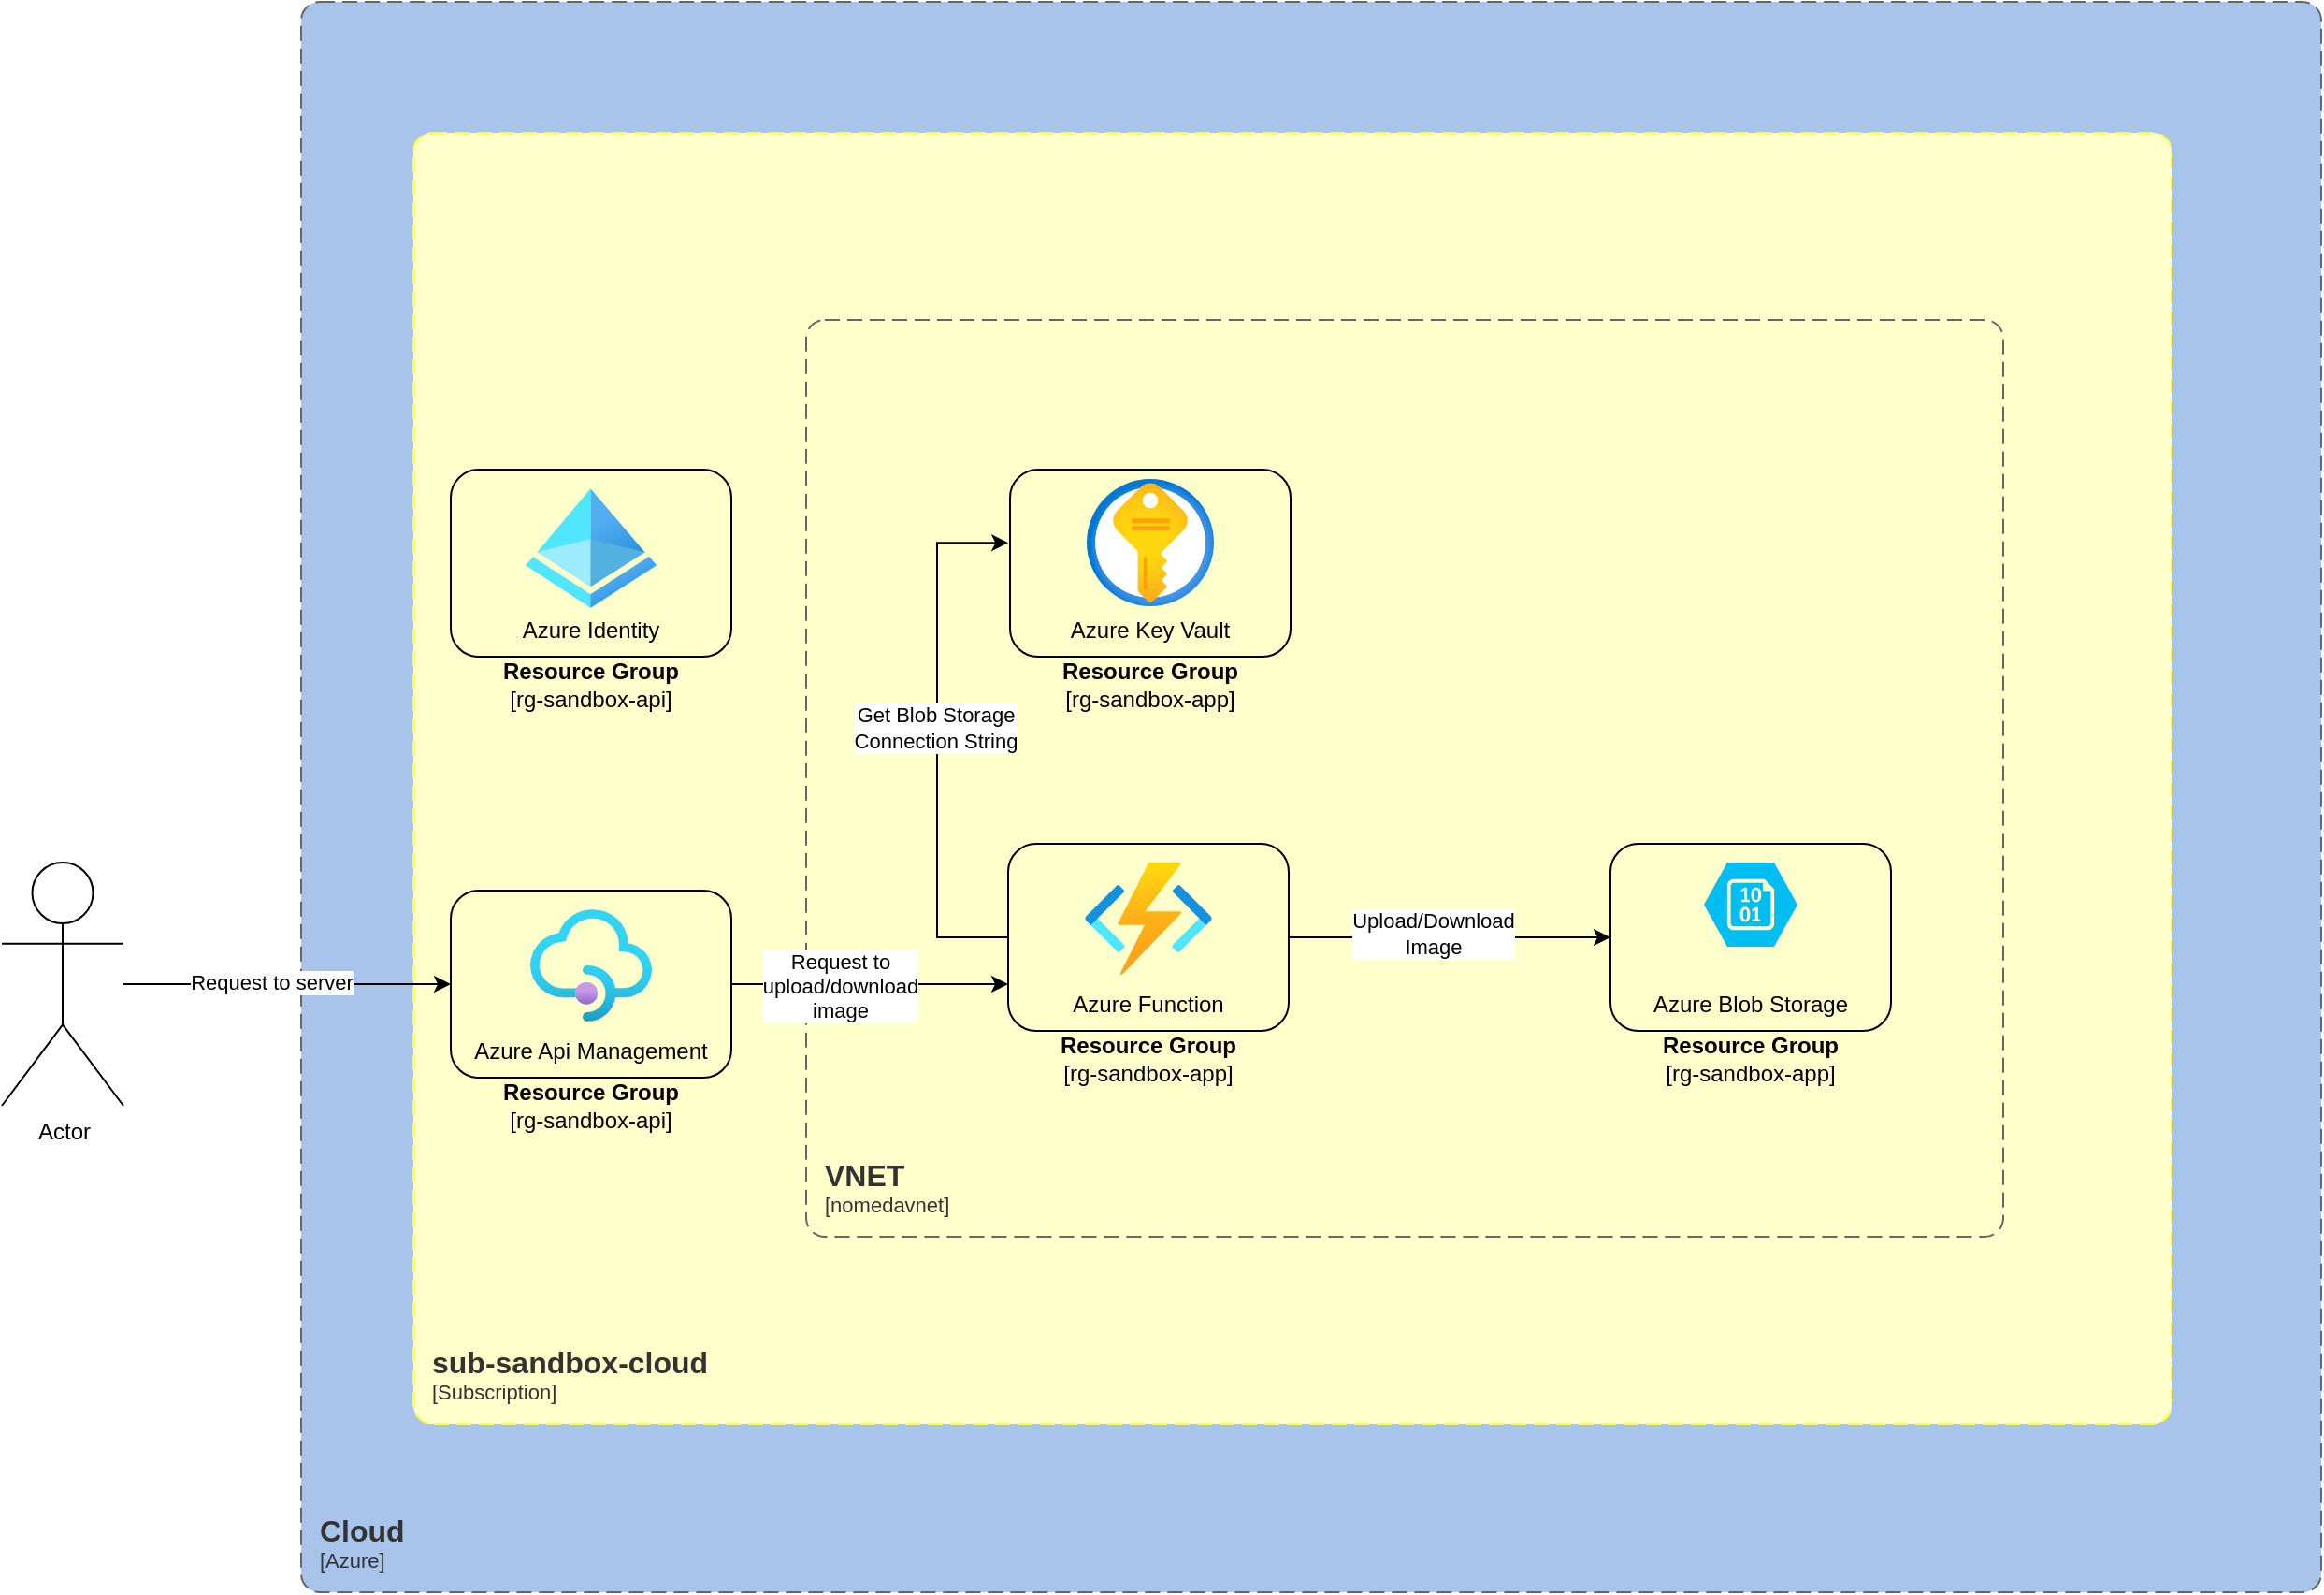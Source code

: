 <mxfile version="27.0.5">
  <diagram name="Página-1" id="gpNOYjVd6HxU8vN9J9q5">
    <mxGraphModel dx="3204" dy="2584" grid="1" gridSize="10" guides="1" tooltips="1" connect="1" arrows="1" fold="1" page="1" pageScale="1" pageWidth="827" pageHeight="1169" math="0" shadow="0">
      <root>
        <mxCell id="0" />
        <mxCell id="1" parent="0" />
        <object placeholders="1" c4Name="Cloud" c4Type="" c4Application="Azure" label="&lt;font style=&quot;font-size: 16px&quot;&gt;&lt;b&gt;&lt;div style=&quot;text-align: left&quot;&gt;%c4Name%&lt;/div&gt;&lt;/b&gt;&lt;/font&gt;&lt;div style=&quot;text-align: left&quot;&gt;[%c4Application%]&lt;/div&gt;" id="YXVcPwX8FtpRiKQenqQ3-1">
          <mxCell style="rounded=1;fontSize=11;whiteSpace=wrap;html=1;dashed=1;arcSize=20;fillColor=#A9C4EB;strokeColor=#666666;fontColor=#333333;labelBackgroundColor=none;align=left;verticalAlign=bottom;labelBorderColor=none;spacingTop=0;spacing=10;dashPattern=8 4;metaEdit=1;rotatable=0;perimeter=rectanglePerimeter;noLabel=0;labelPadding=0;allowArrows=0;connectable=0;expand=0;recursiveResize=0;editable=1;pointerEvents=0;absoluteArcSize=1;points=[[0.25,0,0],[0.5,0,0],[0.75,0,0],[1,0.25,0],[1,0.5,0],[1,0.75,0],[0.75,1,0],[0.5,1,0],[0.25,1,0],[0,0.75,0],[0,0.5,0],[0,0.25,0]];" parent="1" vertex="1">
            <mxGeometry x="-40" y="-210" width="1080" height="850" as="geometry" />
          </mxCell>
        </object>
        <object placeholders="1" c4Name="sub-sandbox-cloud" c4Type="" c4Application="Subscription" label="&lt;font style=&quot;font-size: 16px&quot;&gt;&lt;b&gt;&lt;div style=&quot;text-align: left&quot;&gt;%c4Name%&lt;/div&gt;&lt;/b&gt;&lt;/font&gt;&lt;div style=&quot;text-align: left&quot;&gt;[%c4Application%]&lt;/div&gt;" id="YXVcPwX8FtpRiKQenqQ3-2">
          <mxCell style="rounded=1;fontSize=11;whiteSpace=wrap;html=1;dashed=1;arcSize=20;fillColor=#FFFFCC;strokeColor=#FFFF31;fontColor=#333333;labelBackgroundColor=none;align=left;verticalAlign=bottom;labelBorderColor=none;spacingTop=0;spacing=10;dashPattern=8 4;metaEdit=1;rotatable=0;perimeter=rectanglePerimeter;noLabel=0;labelPadding=0;allowArrows=0;connectable=0;expand=0;recursiveResize=0;editable=1;pointerEvents=0;absoluteArcSize=1;points=[[0.25,0,0],[0.5,0,0],[0.75,0,0],[1,0.25,0],[1,0.5,0],[1,0.75,0],[0.75,1,0],[0.5,1,0],[0.25,1,0],[0,0.75,0],[0,0.5,0],[0,0.25,0]];" parent="1" vertex="1">
            <mxGeometry x="20" y="-140" width="940" height="690" as="geometry" />
          </mxCell>
        </object>
        <object placeholders="1" c4Name="VNET" c4Type="" c4Application="nomedavnet" label="&lt;font style=&quot;font-size: 16px&quot;&gt;&lt;b&gt;&lt;div style=&quot;text-align: left&quot;&gt;%c4Name%&lt;/div&gt;&lt;/b&gt;&lt;/font&gt;&lt;div style=&quot;text-align: left&quot;&gt;[%c4Application%]&lt;/div&gt;" id="YXVcPwX8FtpRiKQenqQ3-5">
          <mxCell style="rounded=1;fontSize=11;whiteSpace=wrap;html=1;dashed=1;arcSize=20;fillColor=none;strokeColor=#666666;fontColor=#333333;labelBackgroundColor=none;align=left;verticalAlign=bottom;labelBorderColor=none;spacingTop=0;spacing=10;dashPattern=8 4;metaEdit=1;rotatable=0;perimeter=rectanglePerimeter;noLabel=0;labelPadding=0;allowArrows=0;connectable=0;expand=0;recursiveResize=0;editable=1;pointerEvents=0;absoluteArcSize=1;points=[[0.25,0,0],[0.5,0,0],[0.75,0,0],[1,0.25,0],[1,0.5,0],[1,0.75,0],[0.75,1,0],[0.5,1,0],[0.25,1,0],[0,0.75,0],[0,0.5,0],[0,0.25,0]];" parent="1" vertex="1">
            <mxGeometry x="230" y="-40" width="640" height="490" as="geometry" />
          </mxCell>
        </object>
        <mxCell id="fhZvTXo2q_ykCYD8lwFD-10" value="" style="group" parent="1" vertex="1" connectable="0">
          <mxGeometry x="338" y="240" width="150" height="130" as="geometry" />
        </mxCell>
        <mxCell id="fhZvTXo2q_ykCYD8lwFD-1" value="&lt;br&gt;&lt;br&gt;&lt;br&gt;&lt;br&gt;&lt;br&gt;Azure Function" style="rounded=1;whiteSpace=wrap;html=1;fillColor=none;" parent="fhZvTXo2q_ykCYD8lwFD-10" vertex="1">
          <mxGeometry width="150" height="100" as="geometry" />
        </mxCell>
        <mxCell id="fhZvTXo2q_ykCYD8lwFD-2" value="" style="image;aspect=fixed;html=1;points=[];align=center;fontSize=12;image=img/lib/azure2/compute/Function_Apps.svg;" parent="fhZvTXo2q_ykCYD8lwFD-10" vertex="1">
          <mxGeometry x="41" y="10" width="68" height="60" as="geometry" />
        </mxCell>
        <mxCell id="fhZvTXo2q_ykCYD8lwFD-9" value="&lt;b&gt;Resource Group&lt;/b&gt;&lt;br&gt;[rg-sandbox&lt;font style=&quot;color: rgb(0, 0, 0);&quot;&gt;-&lt;span style=&quot;background-color: transparent;&quot;&gt;app]&lt;/span&gt;&lt;/font&gt;" style="text;html=1;align=center;verticalAlign=middle;whiteSpace=wrap;rounded=0;fontColor=#000000;" parent="fhZvTXo2q_ykCYD8lwFD-10" vertex="1">
          <mxGeometry x="15" y="100" width="120" height="30" as="geometry" />
        </mxCell>
        <mxCell id="fhZvTXo2q_ykCYD8lwFD-11" value="" style="group" parent="1" vertex="1" connectable="0">
          <mxGeometry x="339" y="40" width="150" height="130" as="geometry" />
        </mxCell>
        <mxCell id="fhZvTXo2q_ykCYD8lwFD-12" value="&lt;br&gt;&lt;br&gt;&lt;br&gt;&lt;br&gt;&lt;br&gt;Azure Key Vault" style="rounded=1;whiteSpace=wrap;html=1;fillColor=none;" parent="fhZvTXo2q_ykCYD8lwFD-11" vertex="1">
          <mxGeometry width="150" height="100" as="geometry" />
        </mxCell>
        <mxCell id="fhZvTXo2q_ykCYD8lwFD-14" value="&lt;b&gt;Resource Group&lt;/b&gt;&lt;br&gt;[rg-sandbox&lt;font style=&quot;color: rgb(0, 0, 0);&quot;&gt;-&lt;span style=&quot;background-color: transparent;&quot;&gt;app]&lt;/span&gt;&lt;/font&gt;" style="text;html=1;align=center;verticalAlign=middle;whiteSpace=wrap;rounded=0;fontColor=#000000;" parent="fhZvTXo2q_ykCYD8lwFD-11" vertex="1">
          <mxGeometry x="15" y="100" width="120" height="30" as="geometry" />
        </mxCell>
        <mxCell id="fhZvTXo2q_ykCYD8lwFD-15" value="" style="image;aspect=fixed;html=1;points=[];align=center;fontSize=12;image=img/lib/azure2/security/Key_Vaults.svg;" parent="fhZvTXo2q_ykCYD8lwFD-11" vertex="1">
          <mxGeometry x="41" y="5" width="68" height="68" as="geometry" />
        </mxCell>
        <mxCell id="fhZvTXo2q_ykCYD8lwFD-16" style="edgeStyle=orthogonalEdgeStyle;rounded=0;orthogonalLoop=1;jettySize=auto;html=1;exitX=0;exitY=0.5;exitDx=0;exitDy=0;entryX=-0.006;entryY=0.391;entryDx=0;entryDy=0;entryPerimeter=0;" parent="1" source="fhZvTXo2q_ykCYD8lwFD-1" target="fhZvTXo2q_ykCYD8lwFD-12" edge="1">
          <mxGeometry relative="1" as="geometry">
            <Array as="points">
              <mxPoint x="300" y="290" />
              <mxPoint x="300" y="79" />
            </Array>
          </mxGeometry>
        </mxCell>
        <mxCell id="fhZvTXo2q_ykCYD8lwFD-32" value="Get Blob Storage&lt;br&gt;Connection String" style="edgeLabel;html=1;align=center;verticalAlign=middle;resizable=0;points=[];" parent="fhZvTXo2q_ykCYD8lwFD-16" vertex="1" connectable="0">
          <mxGeometry x="0.05" y="1" relative="1" as="geometry">
            <mxPoint as="offset" />
          </mxGeometry>
        </mxCell>
        <mxCell id="fhZvTXo2q_ykCYD8lwFD-17" value="" style="group" parent="1" vertex="1" connectable="0">
          <mxGeometry x="660" y="240" width="150" height="130" as="geometry" />
        </mxCell>
        <mxCell id="fhZvTXo2q_ykCYD8lwFD-18" value="&lt;br&gt;&lt;br&gt;&lt;br&gt;&lt;br&gt;&lt;br&gt;Azure Blob Storage" style="rounded=1;whiteSpace=wrap;html=1;fillColor=none;" parent="fhZvTXo2q_ykCYD8lwFD-17" vertex="1">
          <mxGeometry width="150" height="100" as="geometry" />
        </mxCell>
        <mxCell id="fhZvTXo2q_ykCYD8lwFD-20" value="&lt;b&gt;Resource Group&lt;/b&gt;&lt;br&gt;[rg-sandbox&lt;font style=&quot;color: rgb(0, 0, 0);&quot;&gt;-&lt;span style=&quot;background-color: transparent;&quot;&gt;app]&lt;/span&gt;&lt;/font&gt;" style="text;html=1;align=center;verticalAlign=middle;whiteSpace=wrap;rounded=0;fontColor=#000000;" parent="fhZvTXo2q_ykCYD8lwFD-17" vertex="1">
          <mxGeometry x="15" y="100" width="120" height="30" as="geometry" />
        </mxCell>
        <mxCell id="fhZvTXo2q_ykCYD8lwFD-21" value="" style="verticalLabelPosition=bottom;html=1;verticalAlign=top;align=center;strokeColor=none;fillColor=#00BEF2;shape=mxgraph.azure.storage_blob;" parent="fhZvTXo2q_ykCYD8lwFD-17" vertex="1">
          <mxGeometry x="50" y="10" width="50" height="45" as="geometry" />
        </mxCell>
        <mxCell id="fhZvTXo2q_ykCYD8lwFD-22" style="edgeStyle=orthogonalEdgeStyle;rounded=0;orthogonalLoop=1;jettySize=auto;html=1;" parent="1" source="fhZvTXo2q_ykCYD8lwFD-1" target="fhZvTXo2q_ykCYD8lwFD-18" edge="1">
          <mxGeometry relative="1" as="geometry" />
        </mxCell>
        <mxCell id="fhZvTXo2q_ykCYD8lwFD-33" value="Upload/Download&lt;br&gt;Image" style="edgeLabel;html=1;align=center;verticalAlign=middle;resizable=0;points=[];" parent="fhZvTXo2q_ykCYD8lwFD-22" vertex="1" connectable="0">
          <mxGeometry x="-0.104" y="2" relative="1" as="geometry">
            <mxPoint as="offset" />
          </mxGeometry>
        </mxCell>
        <mxCell id="fhZvTXo2q_ykCYD8lwFD-23" value="" style="group" parent="1" vertex="1" connectable="0">
          <mxGeometry x="40" y="265" width="150" height="130" as="geometry" />
        </mxCell>
        <mxCell id="fhZvTXo2q_ykCYD8lwFD-24" value="&lt;br&gt;&lt;br&gt;&lt;br&gt;&lt;br&gt;&lt;br&gt;Azure Api Management" style="rounded=1;whiteSpace=wrap;html=1;fillColor=none;" parent="fhZvTXo2q_ykCYD8lwFD-23" vertex="1">
          <mxGeometry width="150" height="100" as="geometry" />
        </mxCell>
        <mxCell id="fhZvTXo2q_ykCYD8lwFD-26" value="&lt;b&gt;Resource Group&lt;/b&gt;&lt;br&gt;[rg-sandbox&lt;font style=&quot;color: rgb(0, 0, 0);&quot;&gt;-&lt;span style=&quot;background-color: transparent;&quot;&gt;api]&lt;/span&gt;&lt;/font&gt;" style="text;html=1;align=center;verticalAlign=middle;whiteSpace=wrap;rounded=0;fontColor=#000000;" parent="fhZvTXo2q_ykCYD8lwFD-23" vertex="1">
          <mxGeometry x="15" y="100" width="120" height="30" as="geometry" />
        </mxCell>
        <mxCell id="fhZvTXo2q_ykCYD8lwFD-27" value="" style="image;aspect=fixed;html=1;points=[];align=center;fontSize=12;image=img/lib/azure2/app_services/API_Management_Services.svg;" parent="fhZvTXo2q_ykCYD8lwFD-23" vertex="1">
          <mxGeometry x="42.5" y="10" width="65" height="60" as="geometry" />
        </mxCell>
        <mxCell id="fhZvTXo2q_ykCYD8lwFD-28" style="edgeStyle=orthogonalEdgeStyle;rounded=0;orthogonalLoop=1;jettySize=auto;html=1;entryX=0;entryY=0.75;entryDx=0;entryDy=0;" parent="1" source="fhZvTXo2q_ykCYD8lwFD-24" target="fhZvTXo2q_ykCYD8lwFD-1" edge="1">
          <mxGeometry relative="1" as="geometry" />
        </mxCell>
        <mxCell id="fhZvTXo2q_ykCYD8lwFD-34" value="Request to&lt;br&gt;upload/download&lt;br&gt;image" style="edgeLabel;html=1;align=center;verticalAlign=middle;resizable=0;points=[];" parent="fhZvTXo2q_ykCYD8lwFD-28" vertex="1" connectable="0">
          <mxGeometry x="-0.222" y="-1" relative="1" as="geometry">
            <mxPoint as="offset" />
          </mxGeometry>
        </mxCell>
        <mxCell id="fhZvTXo2q_ykCYD8lwFD-35" style="edgeStyle=orthogonalEdgeStyle;rounded=0;orthogonalLoop=1;jettySize=auto;html=1;" parent="1" source="fhZvTXo2q_ykCYD8lwFD-30" target="fhZvTXo2q_ykCYD8lwFD-24" edge="1">
          <mxGeometry relative="1" as="geometry" />
        </mxCell>
        <mxCell id="fhZvTXo2q_ykCYD8lwFD-36" value="Request to server" style="edgeLabel;html=1;align=center;verticalAlign=middle;resizable=0;points=[];" parent="fhZvTXo2q_ykCYD8lwFD-35" vertex="1" connectable="0">
          <mxGeometry x="-0.1" y="1" relative="1" as="geometry">
            <mxPoint as="offset" />
          </mxGeometry>
        </mxCell>
        <mxCell id="fhZvTXo2q_ykCYD8lwFD-30" value="Actor" style="shape=umlActor;verticalLabelPosition=bottom;verticalAlign=top;html=1;outlineConnect=0;" parent="1" vertex="1">
          <mxGeometry x="-200" y="250" width="65" height="130" as="geometry" />
        </mxCell>
        <mxCell id="7yqf-h_1w94d-ijL40_c-1" value="" style="group" vertex="1" connectable="0" parent="1">
          <mxGeometry x="40" y="40" width="150" height="130" as="geometry" />
        </mxCell>
        <mxCell id="7yqf-h_1w94d-ijL40_c-2" value="&lt;br&gt;&lt;br&gt;&lt;br&gt;&lt;br&gt;&lt;br&gt;Azure Identity" style="rounded=1;whiteSpace=wrap;html=1;fillColor=none;" vertex="1" parent="7yqf-h_1w94d-ijL40_c-1">
          <mxGeometry width="150" height="100" as="geometry" />
        </mxCell>
        <mxCell id="7yqf-h_1w94d-ijL40_c-3" value="&lt;b&gt;Resource Group&lt;/b&gt;&lt;br&gt;[rg-sandbox&lt;font style=&quot;color: rgb(0, 0, 0);&quot;&gt;-&lt;span style=&quot;background-color: transparent;&quot;&gt;api]&lt;/span&gt;&lt;/font&gt;" style="text;html=1;align=center;verticalAlign=middle;whiteSpace=wrap;rounded=0;fontColor=#000000;" vertex="1" parent="7yqf-h_1w94d-ijL40_c-1">
          <mxGeometry x="15" y="100" width="120" height="30" as="geometry" />
        </mxCell>
        <mxCell id="7yqf-h_1w94d-ijL40_c-5" value="" style="image;aspect=fixed;html=1;points=[];align=center;fontSize=12;image=img/lib/azure2/identity/Azure_Active_Directory.svg;" vertex="1" parent="7yqf-h_1w94d-ijL40_c-1">
          <mxGeometry x="40" y="10" width="70" height="64" as="geometry" />
        </mxCell>
      </root>
    </mxGraphModel>
  </diagram>
</mxfile>
